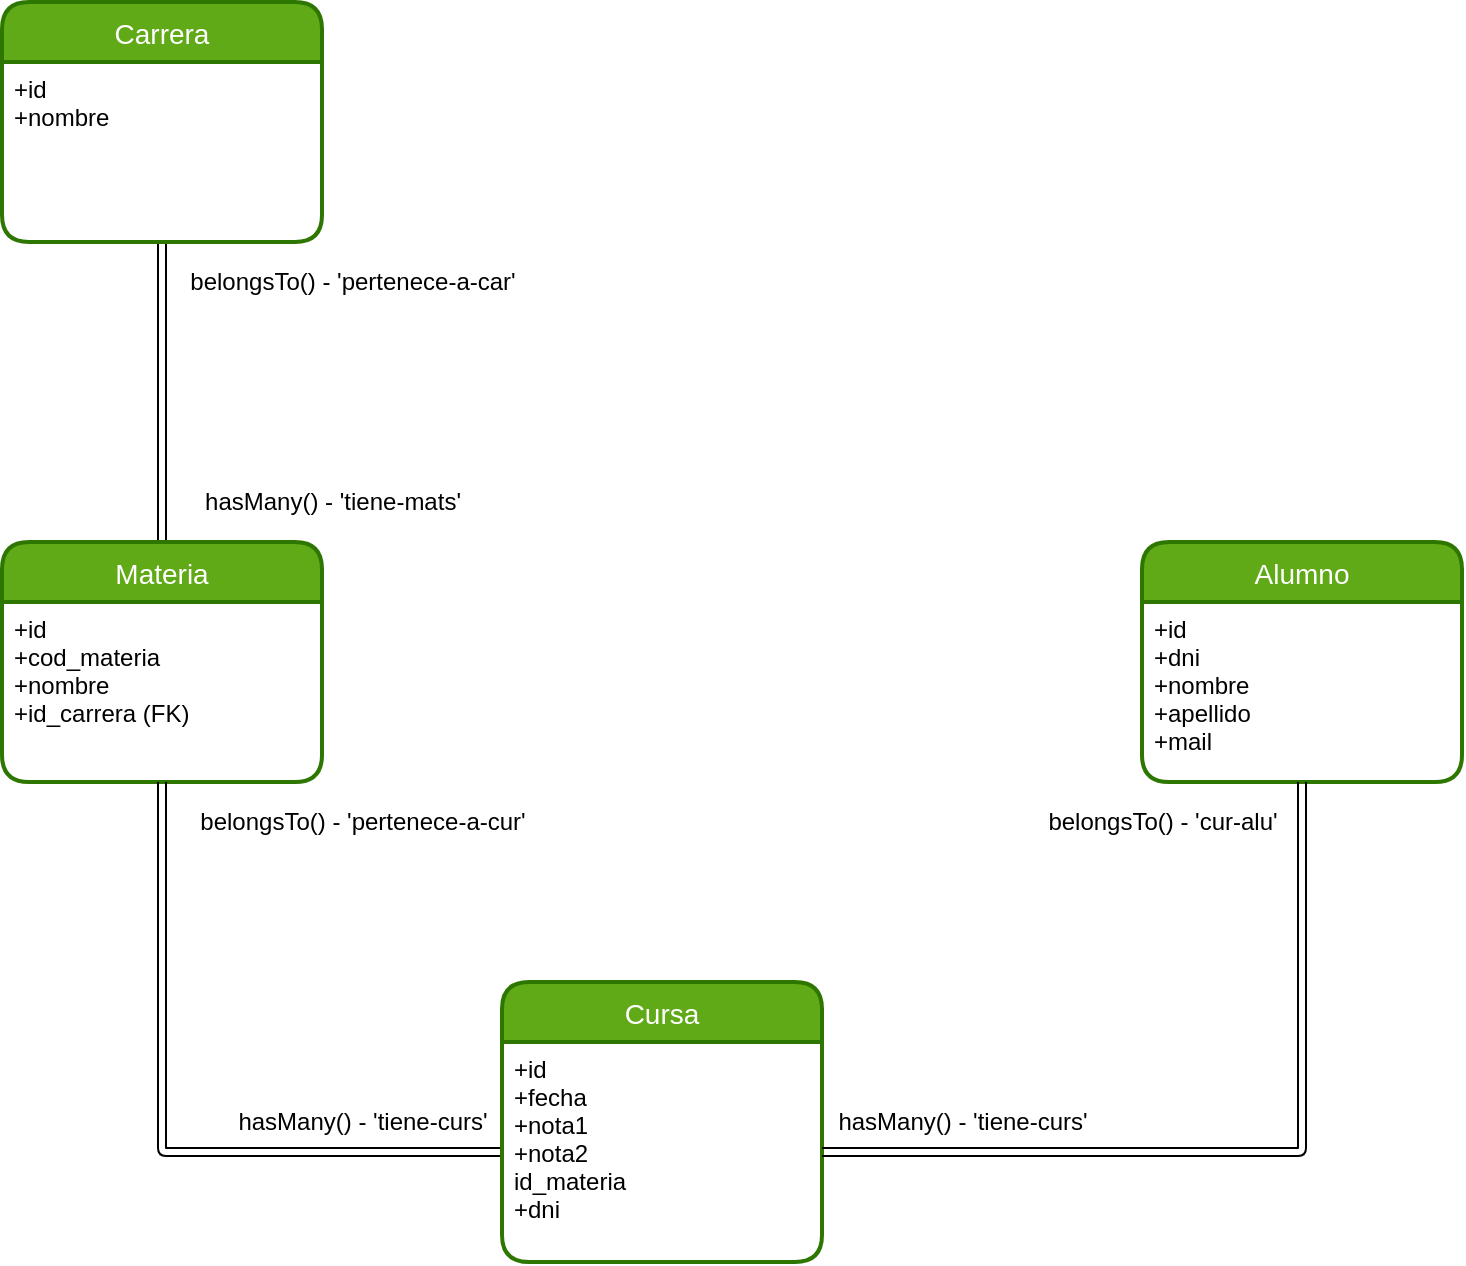 <mxfile>
    <diagram id="r-e8Xfkd-kcNvf9qeX1_" name="Página-1">
        <mxGraphModel dx="1078" dy="790" grid="1" gridSize="10" guides="1" tooltips="1" connect="1" arrows="1" fold="1" page="1" pageScale="1" pageWidth="827" pageHeight="1169" math="0" shadow="0">
            <root>
                <mxCell id="0"/>
                <mxCell id="1" parent="0"/>
                <mxCell id="7" value="" style="edgeStyle=none;html=1;shape=link;" parent="1" source="2" target="5" edge="1">
                    <mxGeometry relative="1" as="geometry"/>
                </mxCell>
                <mxCell id="2" value="Carrera" style="swimlane;childLayout=stackLayout;horizontal=1;startSize=30;horizontalStack=0;rounded=1;fontSize=14;fontStyle=0;strokeWidth=2;resizeParent=0;resizeLast=1;shadow=0;dashed=0;align=center;fillColor=#60a917;fontColor=#ffffff;strokeColor=#2D7600;gradientColor=none;swimlaneFillColor=default;" parent="1" vertex="1">
                    <mxGeometry x="60" y="140" width="160" height="120" as="geometry"/>
                </mxCell>
                <mxCell id="3" value="+id&#10;+nombre" style="align=left;strokeColor=none;fillColor=none;spacingLeft=4;fontSize=12;verticalAlign=top;resizable=0;rotatable=0;part=1;" parent="2" vertex="1">
                    <mxGeometry y="30" width="160" height="90" as="geometry"/>
                </mxCell>
                <mxCell id="5" value="Materia" style="swimlane;childLayout=stackLayout;horizontal=1;startSize=30;horizontalStack=0;rounded=1;fontSize=14;fontStyle=0;strokeWidth=2;resizeParent=0;resizeLast=1;shadow=0;dashed=0;align=center;fillColor=#60a917;fontColor=#ffffff;strokeColor=#2D7600;swimlaneFillColor=default;" parent="1" vertex="1">
                    <mxGeometry x="60" y="410" width="160" height="120" as="geometry"/>
                </mxCell>
                <mxCell id="6" value="+id&#10;+cod_materia&#10;+nombre&#10;+id_carrera (FK)" style="align=left;strokeColor=none;fillColor=none;spacingLeft=4;fontSize=12;verticalAlign=top;resizable=0;rotatable=0;part=1;" parent="5" vertex="1">
                    <mxGeometry y="30" width="160" height="90" as="geometry"/>
                </mxCell>
                <mxCell id="12" value="Alumno" style="swimlane;childLayout=stackLayout;horizontal=1;startSize=30;horizontalStack=0;rounded=1;fontSize=14;fontStyle=0;strokeWidth=2;resizeParent=0;resizeLast=1;shadow=0;dashed=0;align=center;fillColor=#60a917;fontColor=#ffffff;strokeColor=#2D7600;swimlaneFillColor=default;" parent="1" vertex="1">
                    <mxGeometry x="630" y="410" width="160" height="120" as="geometry"/>
                </mxCell>
                <mxCell id="13" value="+id&#10;+dni&#10;+nombre&#10;+apellido&#10;+mail" style="align=left;strokeColor=none;fillColor=none;spacingLeft=4;fontSize=12;verticalAlign=top;resizable=0;rotatable=0;part=1;" parent="12" vertex="1">
                    <mxGeometry y="30" width="160" height="90" as="geometry"/>
                </mxCell>
                <mxCell id="19" style="edgeStyle=none;html=1;exitX=0;exitY=0.5;exitDx=0;exitDy=0;strokeColor=default;shape=link;" parent="1" source="16" target="6" edge="1">
                    <mxGeometry relative="1" as="geometry">
                        <Array as="points">
                            <mxPoint x="140" y="715"/>
                        </Array>
                    </mxGeometry>
                </mxCell>
                <mxCell id="15" value="Cursa" style="swimlane;childLayout=stackLayout;horizontal=1;startSize=30;horizontalStack=0;rounded=1;fontSize=14;fontStyle=0;strokeWidth=2;resizeParent=0;resizeLast=1;shadow=0;dashed=0;align=center;fillColor=#60a917;fontColor=#ffffff;strokeColor=#2D7600;swimlaneFillColor=default;" parent="1" vertex="1">
                    <mxGeometry x="310" y="630" width="160" height="140" as="geometry"/>
                </mxCell>
                <mxCell id="16" value="+id&#10;+fecha&#10;+nota1&#10;+nota2&#10;id_materia&#10;+dni" style="align=left;strokeColor=none;fillColor=none;spacingLeft=4;fontSize=12;verticalAlign=top;resizable=0;rotatable=0;part=1;" parent="15" vertex="1">
                    <mxGeometry y="30" width="160" height="110" as="geometry"/>
                </mxCell>
                <mxCell id="20" value="hasMany() - 'tiene-mats'" style="text;html=1;resizable=0;autosize=1;align=center;verticalAlign=middle;points=[];fillColor=none;strokeColor=none;rounded=0;rotation=0;" parent="1" vertex="1">
                    <mxGeometry x="155" y="380" width="140" height="20" as="geometry"/>
                </mxCell>
                <mxCell id="21" value="belongsTo() - 'pertenece-a-car'" style="text;html=1;resizable=0;autosize=1;align=center;verticalAlign=middle;points=[];fillColor=none;strokeColor=none;rounded=0;rotation=0;" parent="1" vertex="1">
                    <mxGeometry x="145" y="270" width="180" height="20" as="geometry"/>
                </mxCell>
                <mxCell id="22" value="belongsTo() - 'pertenece-a-cur'" style="text;html=1;resizable=0;autosize=1;align=center;verticalAlign=middle;points=[];fillColor=none;strokeColor=none;rounded=0;" parent="1" vertex="1">
                    <mxGeometry x="150" y="540" width="180" height="20" as="geometry"/>
                </mxCell>
                <mxCell id="23" value="hasMany() - 'tiene-curs'" style="text;html=1;resizable=0;autosize=1;align=center;verticalAlign=middle;points=[];fillColor=none;strokeColor=none;rounded=0;" parent="1" vertex="1">
                    <mxGeometry x="170" y="690" width="140" height="20" as="geometry"/>
                </mxCell>
                <mxCell id="25" value="belongsTo() - 'cur-alu'" style="text;html=1;resizable=0;autosize=1;align=center;verticalAlign=middle;points=[];fillColor=none;strokeColor=none;rounded=0;rotation=0;" parent="1" vertex="1">
                    <mxGeometry x="550" y="540" width="180" height="20" as="geometry"/>
                </mxCell>
                <mxCell id="24" value="hasMany() - 'tiene-curs'" style="text;html=1;resizable=0;autosize=1;align=center;verticalAlign=middle;points=[];fillColor=none;strokeColor=none;rounded=0;rotation=0;" parent="1" vertex="1">
                    <mxGeometry x="470" y="690" width="140" height="20" as="geometry"/>
                </mxCell>
                <mxCell id="27" value="" style="edgeStyle=none;html=1;shape=link;endArrow=none;entryX=1;entryY=0.5;entryDx=0;entryDy=0;" edge="1" parent="1" source="12" target="16">
                    <mxGeometry relative="1" as="geometry">
                        <mxPoint x="710" y="530" as="sourcePoint"/>
                        <mxPoint x="470" y="700" as="targetPoint"/>
                        <Array as="points">
                            <mxPoint x="710" y="715"/>
                        </Array>
                    </mxGeometry>
                </mxCell>
            </root>
        </mxGraphModel>
    </diagram>
</mxfile>